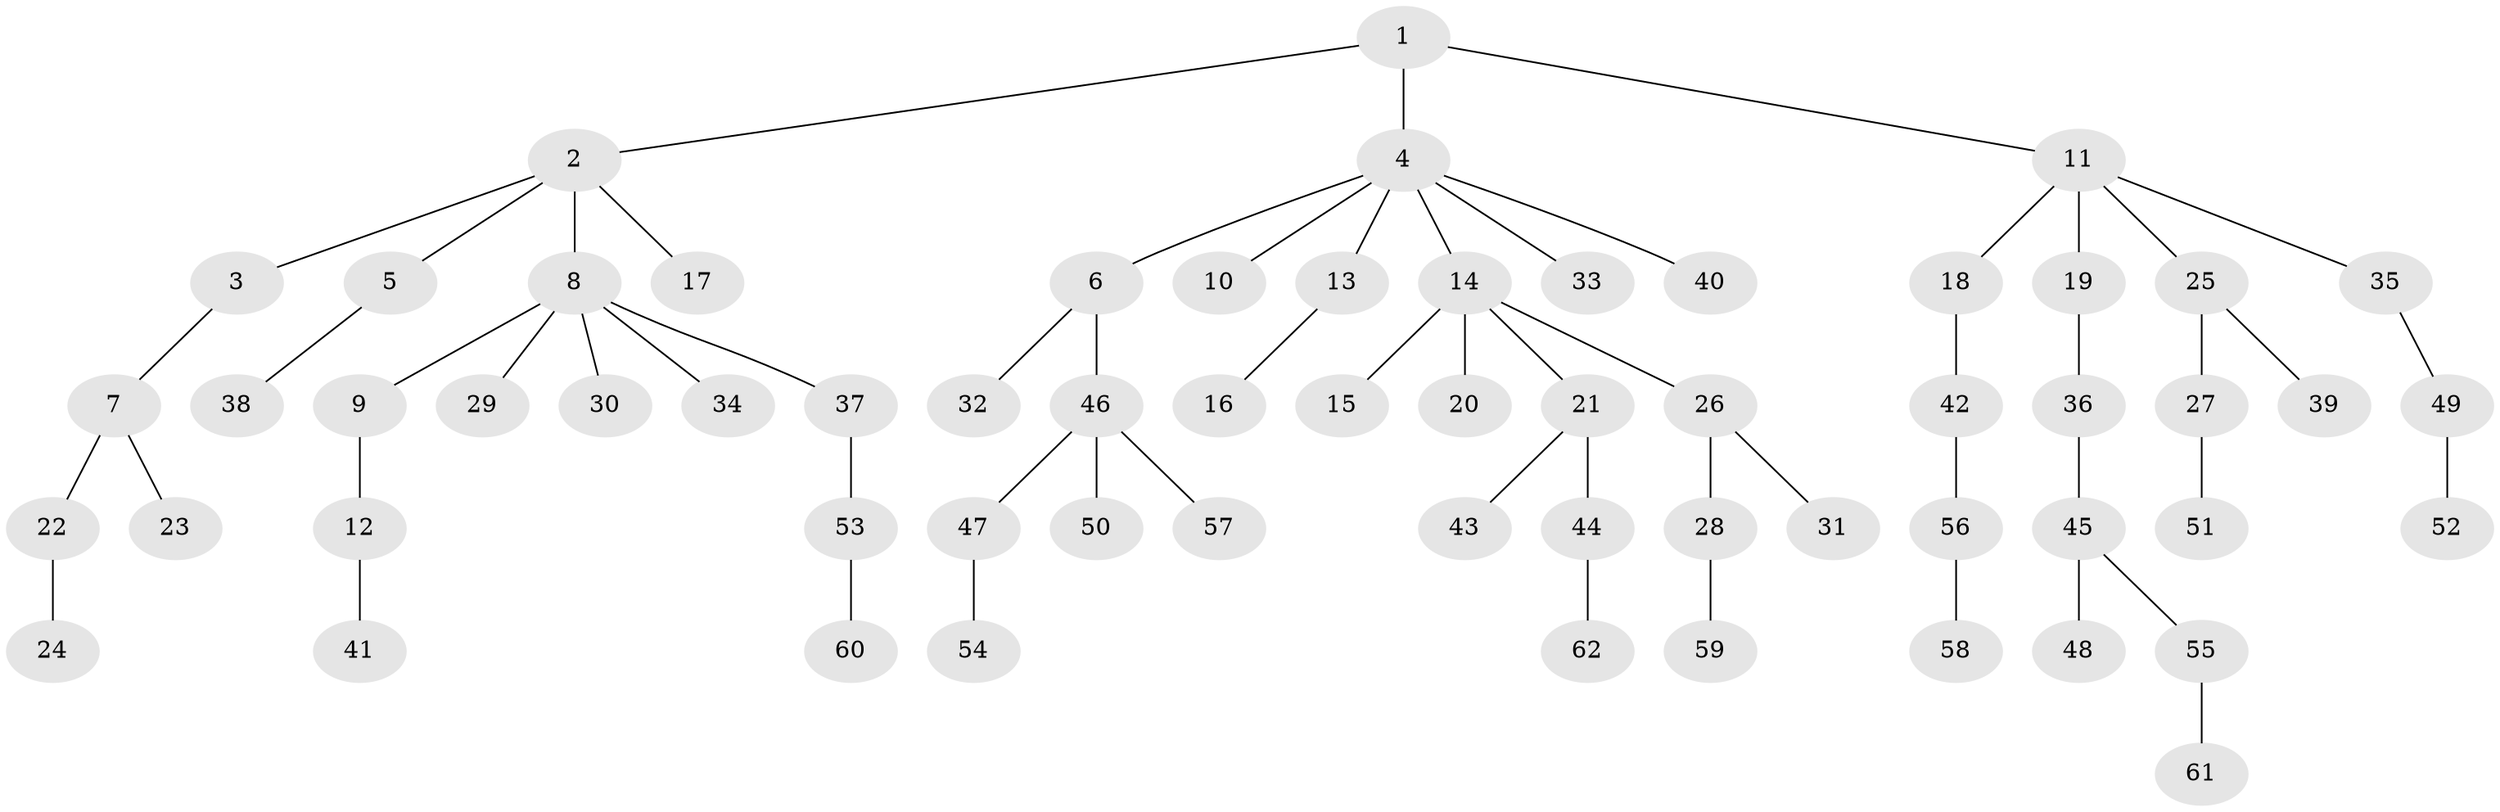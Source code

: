 // Generated by graph-tools (version 1.1) at 2025/53/03/09/25 04:53:57]
// undirected, 62 vertices, 61 edges
graph export_dot {
graph [start="1"]
  node [color=gray90,style=filled];
  1;
  2;
  3;
  4;
  5;
  6;
  7;
  8;
  9;
  10;
  11;
  12;
  13;
  14;
  15;
  16;
  17;
  18;
  19;
  20;
  21;
  22;
  23;
  24;
  25;
  26;
  27;
  28;
  29;
  30;
  31;
  32;
  33;
  34;
  35;
  36;
  37;
  38;
  39;
  40;
  41;
  42;
  43;
  44;
  45;
  46;
  47;
  48;
  49;
  50;
  51;
  52;
  53;
  54;
  55;
  56;
  57;
  58;
  59;
  60;
  61;
  62;
  1 -- 2;
  1 -- 4;
  1 -- 11;
  2 -- 3;
  2 -- 5;
  2 -- 8;
  2 -- 17;
  3 -- 7;
  4 -- 6;
  4 -- 10;
  4 -- 13;
  4 -- 14;
  4 -- 33;
  4 -- 40;
  5 -- 38;
  6 -- 32;
  6 -- 46;
  7 -- 22;
  7 -- 23;
  8 -- 9;
  8 -- 29;
  8 -- 30;
  8 -- 34;
  8 -- 37;
  9 -- 12;
  11 -- 18;
  11 -- 19;
  11 -- 25;
  11 -- 35;
  12 -- 41;
  13 -- 16;
  14 -- 15;
  14 -- 20;
  14 -- 21;
  14 -- 26;
  18 -- 42;
  19 -- 36;
  21 -- 43;
  21 -- 44;
  22 -- 24;
  25 -- 27;
  25 -- 39;
  26 -- 28;
  26 -- 31;
  27 -- 51;
  28 -- 59;
  35 -- 49;
  36 -- 45;
  37 -- 53;
  42 -- 56;
  44 -- 62;
  45 -- 48;
  45 -- 55;
  46 -- 47;
  46 -- 50;
  46 -- 57;
  47 -- 54;
  49 -- 52;
  53 -- 60;
  55 -- 61;
  56 -- 58;
}

